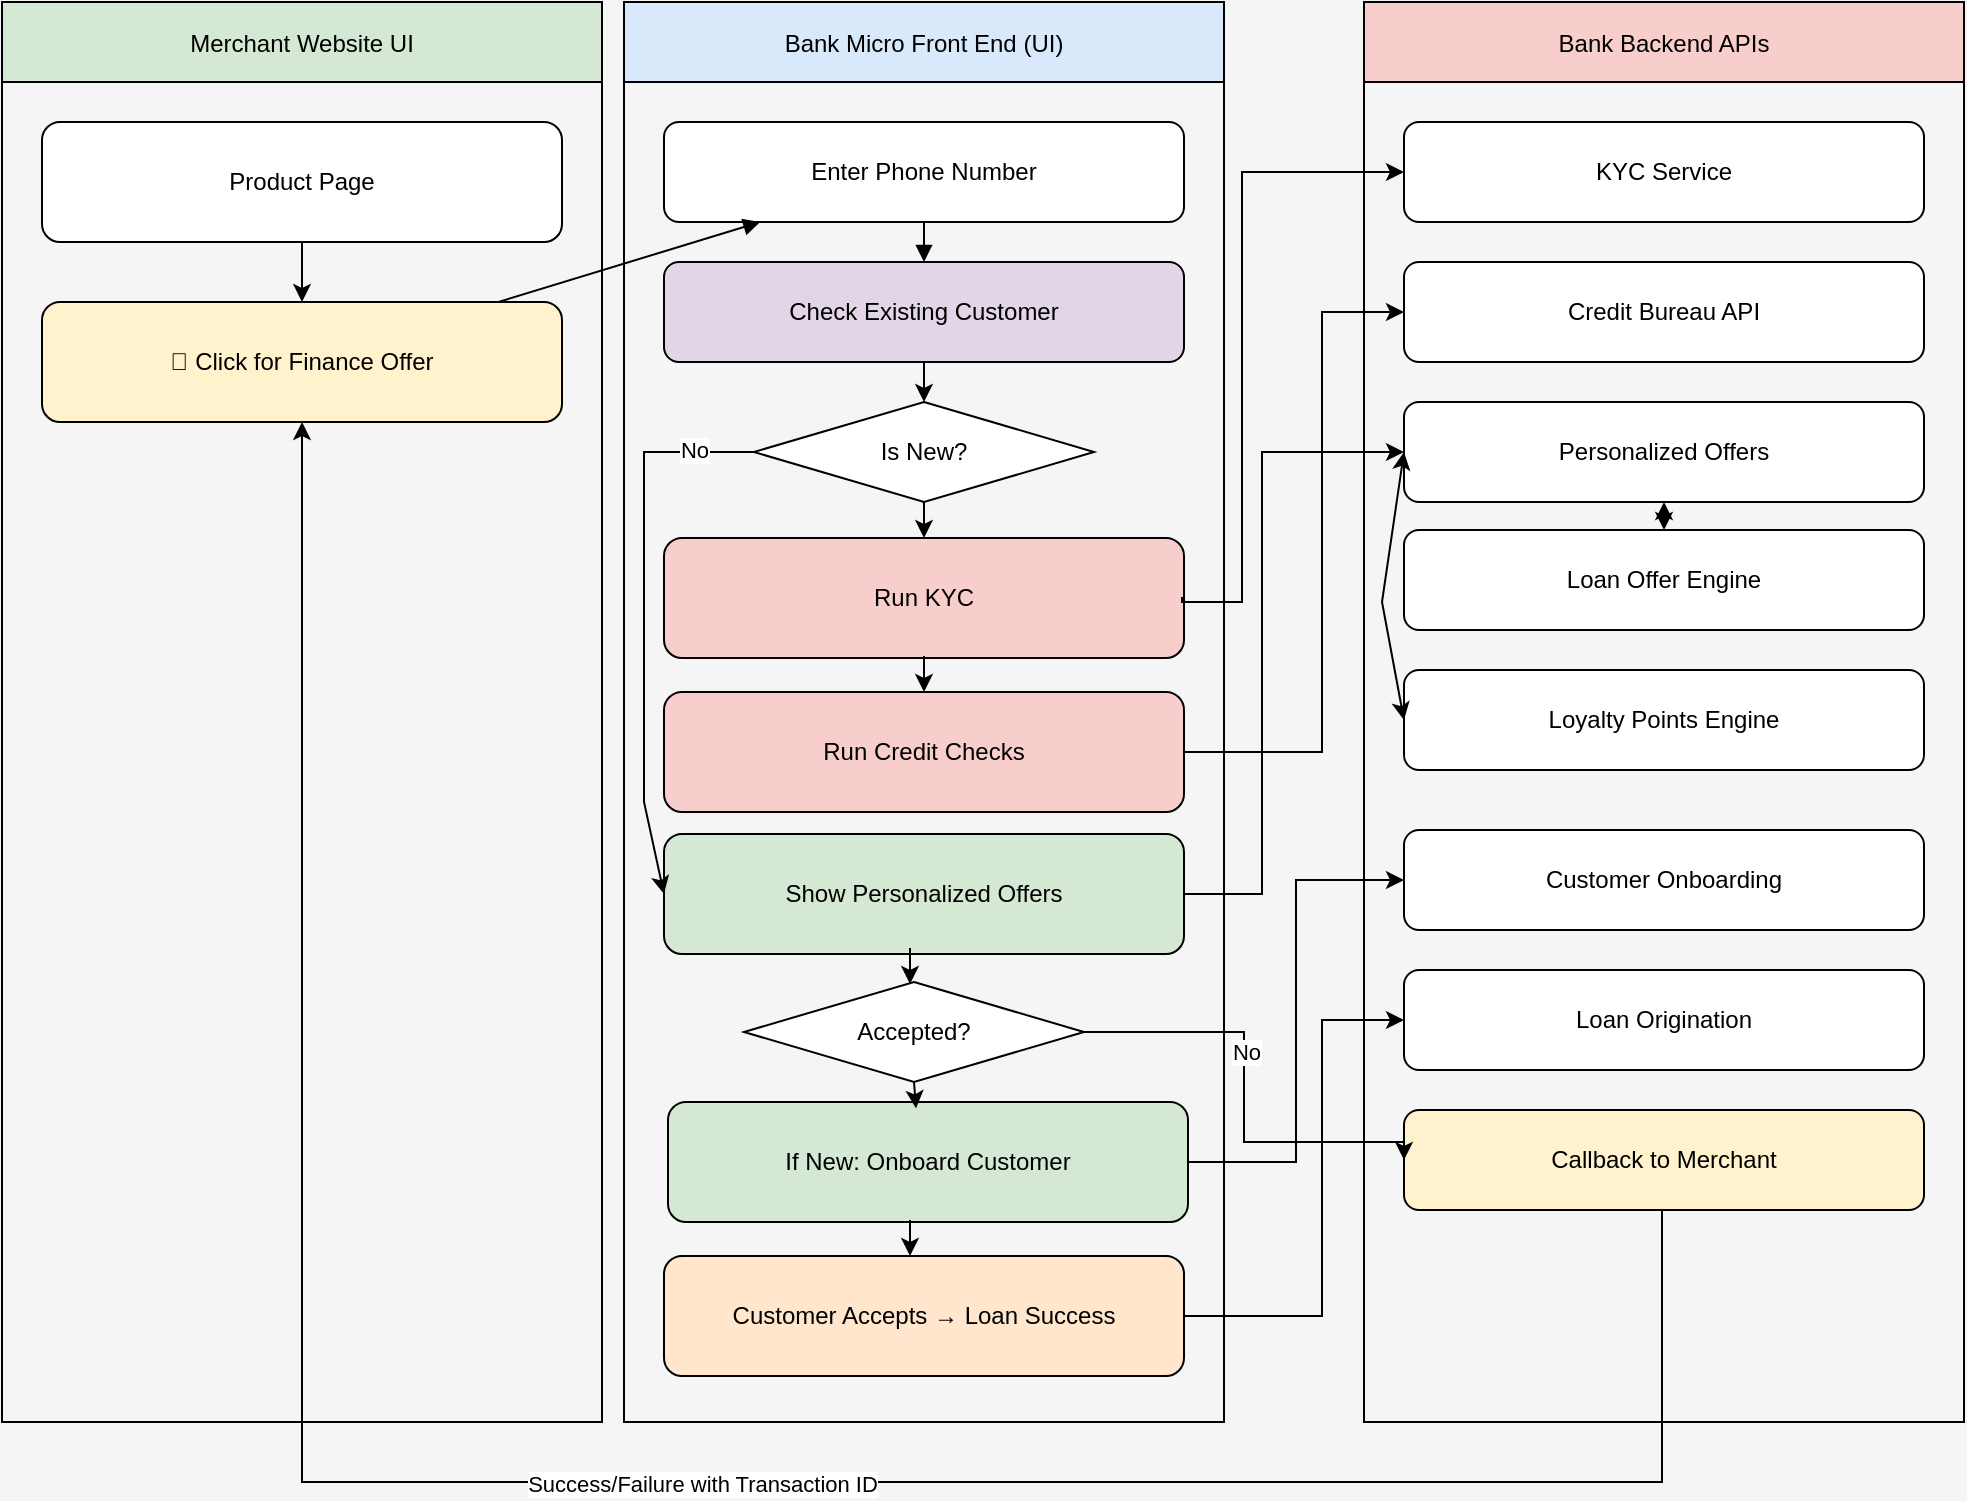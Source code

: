 <mxfile version="26.2.9">
  <diagram id="EF_Architecture_Template_1" name="EF_Architecture_Template_1">
    <mxGraphModel dx="1044" dy="527" grid="1" gridSize="10" guides="1" tooltips="1" connect="1" arrows="1" fold="1" page="1" pageScale="1" pageWidth="842" pageHeight="1191" background="#F5F5F5" math="0" shadow="0">
      <root>
        <mxCell id="0" />
        <mxCell id="1" parent="0" />
        <mxCell id="2" value="Merchant Website UI" style="shape=swimlane;fillColor=#D5E8D4;" parent="1" vertex="1">
          <mxGeometry width="300" height="710" as="geometry" />
        </mxCell>
        <mxCell id="xG6l4UMShJVjF6eqbVVF-18" style="edgeStyle=orthogonalEdgeStyle;rounded=0;orthogonalLoop=1;jettySize=auto;html=1;exitX=0.5;exitY=1;exitDx=0;exitDy=0;entryX=0.5;entryY=0;entryDx=0;entryDy=0;" edge="1" parent="2" source="3" target="4">
          <mxGeometry relative="1" as="geometry" />
        </mxCell>
        <mxCell id="3" value="Product Page" style="shape=rectangle;whiteSpace=wrap;rounded=1;fillColor=#FFFFFF;" parent="2" vertex="1">
          <mxGeometry x="20" y="60" width="260" height="60" as="geometry" />
        </mxCell>
        <mxCell id="4" value="🔗 Click for Finance Offer" style="shape=rectangle;whiteSpace=wrap;rounded=1;fillColor=#FFF2CC;" parent="2" vertex="1">
          <mxGeometry x="20" y="150" width="260" height="60" as="geometry" />
        </mxCell>
        <mxCell id="5" value="Bank Micro Front End (UI)" style="shape=swimlane;fillColor=#DAE8FC;" parent="1" vertex="1">
          <mxGeometry x="311" width="300" height="710" as="geometry" />
        </mxCell>
        <mxCell id="6" value="Enter Phone Number" style="shape=rectangle;whiteSpace=wrap;rounded=1;fillColor=#FFFFFF;" parent="5" vertex="1">
          <mxGeometry x="20" y="60" width="260" height="50" as="geometry" />
        </mxCell>
        <mxCell id="xG6l4UMShJVjF6eqbVVF-32" style="edgeStyle=orthogonalEdgeStyle;rounded=0;orthogonalLoop=1;jettySize=auto;html=1;exitX=0.5;exitY=1;exitDx=0;exitDy=0;entryX=0.5;entryY=0;entryDx=0;entryDy=0;" edge="1" parent="5" source="7" target="xG6l4UMShJVjF6eqbVVF-27">
          <mxGeometry relative="1" as="geometry">
            <mxPoint x="230" y="190" as="targetPoint" />
            <Array as="points">
              <mxPoint x="150" y="200" />
            </Array>
          </mxGeometry>
        </mxCell>
        <mxCell id="7" value="Check Existing Customer" style="shape=rectangle;whiteSpace=wrap;rounded=1;fillColor=#E1D5E7;" parent="5" vertex="1">
          <mxGeometry x="20" y="130" width="260" height="50" as="geometry" />
        </mxCell>
        <mxCell id="9" value="Show Personalized Offers" style="shape=rectangle;whiteSpace=wrap;rounded=1;fillColor=#D5E8D4;" parent="5" vertex="1">
          <mxGeometry x="20" y="416" width="260" height="60" as="geometry" />
        </mxCell>
        <mxCell id="10" value="Customer Accepts → Loan Success" style="shape=rectangle;whiteSpace=wrap;rounded=1;fillColor=#FFE6CC;" parent="5" vertex="1">
          <mxGeometry x="20" y="627" width="260" height="60" as="geometry" />
        </mxCell>
        <mxCell id="xG6l4UMShJVjF6eqbVVF-25" value="Run KYC" style="shape=rectangle;whiteSpace=wrap;rounded=1;fillColor=#F8CECC;" vertex="1" parent="5">
          <mxGeometry x="20" y="268" width="260" height="60" as="geometry" />
        </mxCell>
        <mxCell id="xG6l4UMShJVjF6eqbVVF-26" value="Run Credit Checks" style="shape=rectangle;whiteSpace=wrap;rounded=1;fillColor=#F8CECC;" vertex="1" parent="5">
          <mxGeometry x="20" y="345" width="260" height="60" as="geometry" />
        </mxCell>
        <mxCell id="xG6l4UMShJVjF6eqbVVF-27" value="Is New?" style="rhombus;whiteSpace=wrap;html=1;" vertex="1" parent="5">
          <mxGeometry x="65" y="200" width="170" height="50" as="geometry" />
        </mxCell>
        <mxCell id="xG6l4UMShJVjF6eqbVVF-46" value="Accepted?" style="rhombus;whiteSpace=wrap;html=1;" vertex="1" parent="5">
          <mxGeometry x="60" y="490" width="170" height="50" as="geometry" />
        </mxCell>
        <mxCell id="xG6l4UMShJVjF6eqbVVF-49" value="" style="endArrow=classic;html=1;rounded=0;exitX=0;exitY=0.5;exitDx=0;exitDy=0;entryX=0;entryY=0.5;entryDx=0;entryDy=0;" edge="1" parent="5" source="xG6l4UMShJVjF6eqbVVF-27" target="9">
          <mxGeometry width="50" height="50" relative="1" as="geometry">
            <mxPoint x="200" y="400" as="sourcePoint" />
            <mxPoint x="250" y="350" as="targetPoint" />
            <Array as="points">
              <mxPoint x="10" y="225" />
              <mxPoint x="10" y="340" />
              <mxPoint x="10" y="400" />
            </Array>
          </mxGeometry>
        </mxCell>
        <mxCell id="xG6l4UMShJVjF6eqbVVF-50" value="No" style="edgeLabel;html=1;align=center;verticalAlign=middle;resizable=0;points=[];" vertex="1" connectable="0" parent="xG6l4UMShJVjF6eqbVVF-49">
          <mxGeometry x="-0.783" y="-1" relative="1" as="geometry">
            <mxPoint as="offset" />
          </mxGeometry>
        </mxCell>
        <mxCell id="xG6l4UMShJVjF6eqbVVF-54" value="If New: Onboard Customer" style="shape=rectangle;whiteSpace=wrap;rounded=1;fillColor=#D5E8D4;" vertex="1" parent="5">
          <mxGeometry x="22" y="550" width="260" height="60" as="geometry" />
        </mxCell>
        <mxCell id="xG6l4UMShJVjF6eqbVVF-55" value="" style="endArrow=classic;html=1;rounded=0;entryX=0.477;entryY=0.053;entryDx=0;entryDy=0;entryPerimeter=0;exitX=0.5;exitY=1;exitDx=0;exitDy=0;" edge="1" parent="5" source="xG6l4UMShJVjF6eqbVVF-46" target="xG6l4UMShJVjF6eqbVVF-54">
          <mxGeometry width="50" height="50" relative="1" as="geometry">
            <mxPoint x="200" y="500" as="sourcePoint" />
            <mxPoint x="250" y="450" as="targetPoint" />
          </mxGeometry>
        </mxCell>
        <mxCell id="11" value="Bank Backend APIs" style="shape=swimlane;fillColor=#F8CECC;" parent="1" vertex="1">
          <mxGeometry x="681" width="300" height="710" as="geometry" />
        </mxCell>
        <mxCell id="12" value="KYC Service" style="shape=rectangle;whiteSpace=wrap;rounded=1;fillColor=#FFFFFF;" parent="11" vertex="1">
          <mxGeometry x="20" y="60" width="260" height="50" as="geometry" />
        </mxCell>
        <mxCell id="13" value="Credit Bureau API" style="shape=rectangle;whiteSpace=wrap;rounded=1;fillColor=#FFFFFF;" parent="11" vertex="1">
          <mxGeometry x="20" y="130" width="260" height="50" as="geometry" />
        </mxCell>
        <mxCell id="14" value="Loan Offer Engine" style="shape=rectangle;whiteSpace=wrap;rounded=1;fillColor=#FFFFFF;" parent="11" vertex="1">
          <mxGeometry x="20" y="264" width="260" height="50" as="geometry" />
        </mxCell>
        <mxCell id="15" value="Loyalty Points Engine" style="shape=rectangle;whiteSpace=wrap;rounded=1;fillColor=#FFFFFF;" parent="11" vertex="1">
          <mxGeometry x="20" y="334" width="260" height="50" as="geometry" />
        </mxCell>
        <mxCell id="16" value="Loan Origination" style="shape=rectangle;whiteSpace=wrap;rounded=1;fillColor=#FFFFFF;" parent="11" vertex="1">
          <mxGeometry x="20" y="484" width="260" height="50" as="geometry" />
        </mxCell>
        <mxCell id="17" value="Callback to Merchant" style="shape=rectangle;whiteSpace=wrap;rounded=1;fillColor=#FFF2CC;" parent="11" vertex="1">
          <mxGeometry x="20" y="554" width="260" height="50" as="geometry" />
        </mxCell>
        <mxCell id="xG6l4UMShJVjF6eqbVVF-34" value="Customer Onboarding" style="shape=rectangle;whiteSpace=wrap;rounded=1;fillColor=#FFFFFF;" vertex="1" parent="11">
          <mxGeometry x="20" y="414" width="260" height="50" as="geometry" />
        </mxCell>
        <mxCell id="xG6l4UMShJVjF6eqbVVF-61" value="Personalized Offers" style="shape=rectangle;whiteSpace=wrap;rounded=1;fillColor=#FFFFFF;" vertex="1" parent="11">
          <mxGeometry x="20" y="200" width="260" height="50" as="geometry" />
        </mxCell>
        <mxCell id="xG6l4UMShJVjF6eqbVVF-64" value="" style="endArrow=classic;startArrow=classic;html=1;rounded=0;exitX=0.5;exitY=1;exitDx=0;exitDy=0;entryX=0.5;entryY=0;entryDx=0;entryDy=0;" edge="1" parent="11" source="xG6l4UMShJVjF6eqbVVF-61" target="14">
          <mxGeometry width="50" height="50" relative="1" as="geometry">
            <mxPoint x="-171" y="400" as="sourcePoint" />
            <mxPoint x="-121" y="350" as="targetPoint" />
          </mxGeometry>
        </mxCell>
        <mxCell id="xG6l4UMShJVjF6eqbVVF-65" value="" style="endArrow=classic;startArrow=classic;html=1;rounded=0;exitX=0;exitY=0.5;exitDx=0;exitDy=0;entryX=0;entryY=0.5;entryDx=0;entryDy=0;" edge="1" parent="11" source="xG6l4UMShJVjF6eqbVVF-61" target="15">
          <mxGeometry width="50" height="50" relative="1" as="geometry">
            <mxPoint x="-171" y="400" as="sourcePoint" />
            <mxPoint x="-121" y="350" as="targetPoint" />
            <Array as="points">
              <mxPoint x="9" y="300" />
            </Array>
          </mxGeometry>
        </mxCell>
        <mxCell id="e1" style="endArrow=block;" parent="1" source="4" target="6" edge="1">
          <mxGeometry relative="1" as="geometry" />
        </mxCell>
        <mxCell id="e2" style="endArrow=block;" parent="1" source="6" target="7" edge="1">
          <mxGeometry relative="1" as="geometry" />
        </mxCell>
        <mxCell id="xG6l4UMShJVjF6eqbVVF-21" style="edgeStyle=orthogonalEdgeStyle;rounded=0;orthogonalLoop=1;jettySize=auto;html=1;exitX=0.5;exitY=1;exitDx=0;exitDy=0;entryX=0.5;entryY=1;entryDx=0;entryDy=0;" edge="1" parent="1" source="17" target="4">
          <mxGeometry relative="1" as="geometry">
            <Array as="points">
              <mxPoint x="830" y="604" />
              <mxPoint x="830" y="740" />
              <mxPoint x="150" y="740" />
            </Array>
          </mxGeometry>
        </mxCell>
        <mxCell id="xG6l4UMShJVjF6eqbVVF-22" value="Success/Failure with Transaction ID" style="edgeLabel;html=1;align=center;verticalAlign=middle;resizable=0;points=[];" vertex="1" connectable="0" parent="xG6l4UMShJVjF6eqbVVF-21">
          <mxGeometry x="-0.084" y="1" relative="1" as="geometry">
            <mxPoint as="offset" />
          </mxGeometry>
        </mxCell>
        <mxCell id="xG6l4UMShJVjF6eqbVVF-29" value="" style="edgeStyle=orthogonalEdgeStyle;rounded=0;orthogonalLoop=1;jettySize=auto;html=1;entryX=0.5;entryY=0;entryDx=0;entryDy=0;" edge="1" parent="1" target="xG6l4UMShJVjF6eqbVVF-25">
          <mxGeometry relative="1" as="geometry">
            <mxPoint x="460" y="250" as="sourcePoint" />
            <mxPoint x="470" y="225" as="targetPoint" />
          </mxGeometry>
        </mxCell>
        <mxCell id="xG6l4UMShJVjF6eqbVVF-33" value="" style="edgeStyle=orthogonalEdgeStyle;rounded=0;orthogonalLoop=1;jettySize=auto;html=1;entryX=0.5;entryY=0;entryDx=0;entryDy=0;" edge="1" parent="1">
          <mxGeometry relative="1" as="geometry">
            <mxPoint x="461" y="327" as="sourcePoint" />
            <mxPoint x="461" y="345" as="targetPoint" />
          </mxGeometry>
        </mxCell>
        <mxCell id="xG6l4UMShJVjF6eqbVVF-38" style="edgeStyle=orthogonalEdgeStyle;rounded=0;orthogonalLoop=1;jettySize=auto;html=1;exitX=1;exitY=0.5;exitDx=0;exitDy=0;entryX=0;entryY=0.5;entryDx=0;entryDy=0;" edge="1" parent="1" source="9" target="xG6l4UMShJVjF6eqbVVF-61">
          <mxGeometry relative="1" as="geometry">
            <Array as="points">
              <mxPoint x="630" y="446" />
              <mxPoint x="630" y="225" />
            </Array>
          </mxGeometry>
        </mxCell>
        <mxCell id="xG6l4UMShJVjF6eqbVVF-47" value="" style="edgeStyle=orthogonalEdgeStyle;rounded=0;orthogonalLoop=1;jettySize=auto;html=1;entryX=0.5;entryY=0;entryDx=0;entryDy=0;" edge="1" parent="1">
          <mxGeometry relative="1" as="geometry">
            <mxPoint x="454" y="473" as="sourcePoint" />
            <mxPoint x="454" y="491" as="targetPoint" />
          </mxGeometry>
        </mxCell>
        <mxCell id="xG6l4UMShJVjF6eqbVVF-52" style="edgeStyle=orthogonalEdgeStyle;rounded=0;orthogonalLoop=1;jettySize=auto;html=1;exitX=1;exitY=0.5;exitDx=0;exitDy=0;entryX=0;entryY=0.5;entryDx=0;entryDy=0;" edge="1" parent="1" source="xG6l4UMShJVjF6eqbVVF-46" target="17">
          <mxGeometry relative="1" as="geometry">
            <Array as="points">
              <mxPoint x="621" y="515" />
              <mxPoint x="621" y="570" />
              <mxPoint x="701" y="570" />
            </Array>
          </mxGeometry>
        </mxCell>
        <mxCell id="xG6l4UMShJVjF6eqbVVF-53" value="No" style="edgeLabel;html=1;align=center;verticalAlign=middle;resizable=0;points=[];" vertex="1" connectable="0" parent="xG6l4UMShJVjF6eqbVVF-52">
          <mxGeometry x="-0.196" y="1" relative="1" as="geometry">
            <mxPoint as="offset" />
          </mxGeometry>
        </mxCell>
        <mxCell id="xG6l4UMShJVjF6eqbVVF-56" value="" style="edgeStyle=orthogonalEdgeStyle;rounded=0;orthogonalLoop=1;jettySize=auto;html=1;entryX=0.5;entryY=0;entryDx=0;entryDy=0;" edge="1" parent="1">
          <mxGeometry relative="1" as="geometry">
            <mxPoint x="454" y="609" as="sourcePoint" />
            <mxPoint x="454" y="627" as="targetPoint" />
          </mxGeometry>
        </mxCell>
        <mxCell id="xG6l4UMShJVjF6eqbVVF-58" style="edgeStyle=orthogonalEdgeStyle;rounded=0;orthogonalLoop=1;jettySize=auto;html=1;exitX=1;exitY=0.5;exitDx=0;exitDy=0;entryX=0;entryY=0.5;entryDx=0;entryDy=0;" edge="1" parent="1" source="xG6l4UMShJVjF6eqbVVF-54" target="xG6l4UMShJVjF6eqbVVF-34">
          <mxGeometry relative="1" as="geometry" />
        </mxCell>
        <mxCell id="xG6l4UMShJVjF6eqbVVF-60" style="edgeStyle=orthogonalEdgeStyle;rounded=0;orthogonalLoop=1;jettySize=auto;html=1;exitX=1;exitY=0.5;exitDx=0;exitDy=0;entryX=0;entryY=0.5;entryDx=0;entryDy=0;" edge="1" parent="1" source="10" target="16">
          <mxGeometry relative="1" as="geometry">
            <Array as="points">
              <mxPoint x="660" y="657" />
              <mxPoint x="660" y="509" />
            </Array>
          </mxGeometry>
        </mxCell>
        <mxCell id="xG6l4UMShJVjF6eqbVVF-62" style="edgeStyle=orthogonalEdgeStyle;rounded=0;orthogonalLoop=1;jettySize=auto;html=1;exitX=1;exitY=0.5;exitDx=0;exitDy=0;entryX=0;entryY=0.5;entryDx=0;entryDy=0;" edge="1" parent="1" source="xG6l4UMShJVjF6eqbVVF-26" target="13">
          <mxGeometry relative="1" as="geometry">
            <mxPoint x="602" y="590" as="sourcePoint" />
            <mxPoint x="700" y="160" as="targetPoint" />
            <Array as="points">
              <mxPoint x="660" y="375" />
              <mxPoint x="660" y="155" />
            </Array>
          </mxGeometry>
        </mxCell>
        <mxCell id="xG6l4UMShJVjF6eqbVVF-63" style="edgeStyle=orthogonalEdgeStyle;rounded=0;orthogonalLoop=1;jettySize=auto;html=1;exitX=1;exitY=0.5;exitDx=0;exitDy=0;entryX=0;entryY=0.5;entryDx=0;entryDy=0;" edge="1" parent="1" source="xG6l4UMShJVjF6eqbVVF-25" target="12">
          <mxGeometry relative="1" as="geometry">
            <mxPoint x="600" y="385" as="sourcePoint" />
            <mxPoint x="711" y="165" as="targetPoint" />
            <Array as="points">
              <mxPoint x="590" y="300" />
              <mxPoint x="620" y="300" />
              <mxPoint x="620" y="85" />
            </Array>
          </mxGeometry>
        </mxCell>
      </root>
    </mxGraphModel>
  </diagram>
</mxfile>
